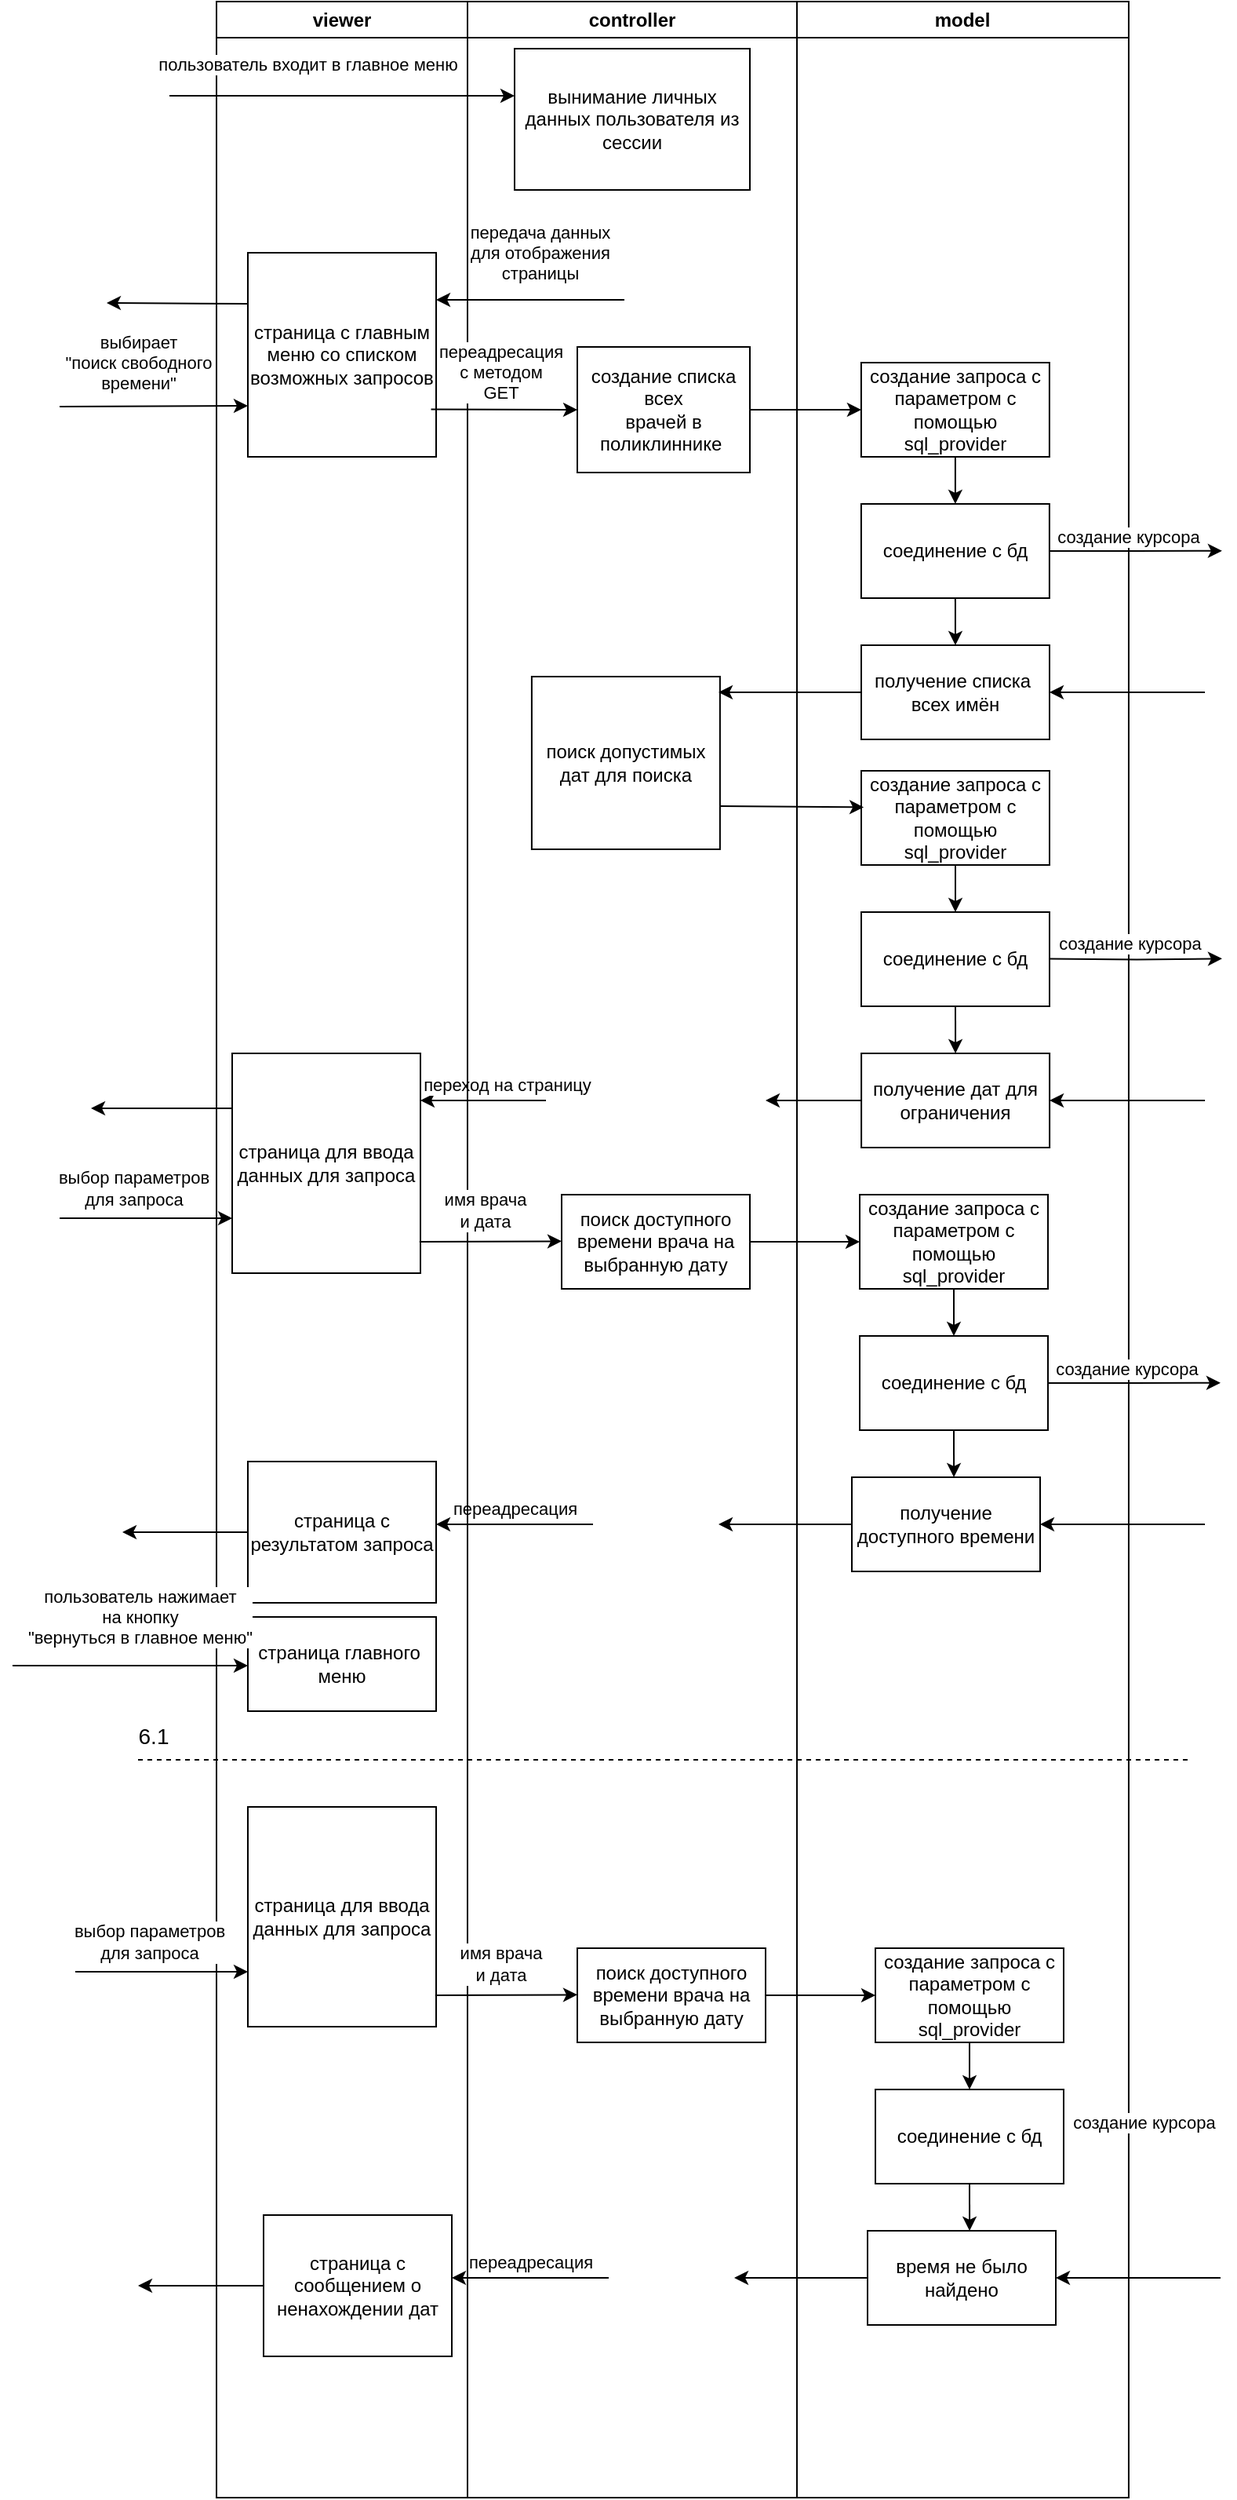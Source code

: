 <mxfile version="24.7.17">
  <diagram name="Страница — 1" id="UTkJiOwMuul65eg08QEO">
    <mxGraphModel dx="1395" dy="703" grid="1" gridSize="10" guides="1" tooltips="1" connect="1" arrows="1" fold="1" page="1" pageScale="1" pageWidth="827" pageHeight="1169" math="0" shadow="0">
      <root>
        <mxCell id="0" />
        <mxCell id="1" parent="0" />
        <mxCell id="BD787PztK2rrlkulpmsB-1" value="viewer" style="swimlane;whiteSpace=wrap;html=1;" vertex="1" parent="1">
          <mxGeometry x="140" y="80" width="160" height="1590" as="geometry" />
        </mxCell>
        <mxCell id="BD787PztK2rrlkulpmsB-2" value="страница с главным меню со списком возможных запросов" style="rounded=0;whiteSpace=wrap;html=1;" vertex="1" parent="BD787PztK2rrlkulpmsB-1">
          <mxGeometry x="20" y="160" width="120" height="130" as="geometry" />
        </mxCell>
        <mxCell id="BD787PztK2rrlkulpmsB-56" value="" style="endArrow=classic;html=1;rounded=0;" edge="1" parent="BD787PztK2rrlkulpmsB-1">
          <mxGeometry width="50" height="50" relative="1" as="geometry">
            <mxPoint x="260" y="190" as="sourcePoint" />
            <mxPoint x="140" y="190" as="targetPoint" />
          </mxGeometry>
        </mxCell>
        <mxCell id="BD787PztK2rrlkulpmsB-57" value="передача данных &lt;br&gt;для отображения &lt;br&gt;страницы" style="edgeLabel;html=1;align=center;verticalAlign=middle;resizable=0;points=[];" vertex="1" connectable="0" parent="BD787PztK2rrlkulpmsB-56">
          <mxGeometry x="-0.206" relative="1" as="geometry">
            <mxPoint x="-7" y="-30" as="offset" />
          </mxGeometry>
        </mxCell>
        <mxCell id="BD787PztK2rrlkulpmsB-58" value="" style="endArrow=classic;html=1;rounded=0;exitX=0;exitY=0.25;exitDx=0;exitDy=0;" edge="1" parent="BD787PztK2rrlkulpmsB-1" source="BD787PztK2rrlkulpmsB-2">
          <mxGeometry width="50" height="50" relative="1" as="geometry">
            <mxPoint x="240" y="190" as="sourcePoint" />
            <mxPoint x="-70" y="192" as="targetPoint" />
          </mxGeometry>
        </mxCell>
        <mxCell id="BD787PztK2rrlkulpmsB-59" value="" style="endArrow=classic;html=1;rounded=0;entryX=0;entryY=0.75;entryDx=0;entryDy=0;" edge="1" parent="BD787PztK2rrlkulpmsB-1" target="BD787PztK2rrlkulpmsB-2">
          <mxGeometry width="50" height="50" relative="1" as="geometry">
            <mxPoint x="-100" y="258" as="sourcePoint" />
            <mxPoint x="290" y="240" as="targetPoint" />
          </mxGeometry>
        </mxCell>
        <mxCell id="BD787PztK2rrlkulpmsB-60" value="выбирает &lt;br&gt;&quot;поиск свободного&lt;br&gt;времени&quot;" style="edgeLabel;html=1;align=center;verticalAlign=middle;resizable=0;points=[];" vertex="1" connectable="0" parent="BD787PztK2rrlkulpmsB-59">
          <mxGeometry x="-0.087" y="-1" relative="1" as="geometry">
            <mxPoint x="-5" y="-29" as="offset" />
          </mxGeometry>
        </mxCell>
        <mxCell id="BD787PztK2rrlkulpmsB-3" value="страница для ввода&lt;br&gt;данных для запроса" style="rounded=0;whiteSpace=wrap;html=1;" vertex="1" parent="BD787PztK2rrlkulpmsB-1">
          <mxGeometry x="10" y="670" width="120" height="140" as="geometry" />
        </mxCell>
        <mxCell id="BD787PztK2rrlkulpmsB-41" value="" style="endArrow=classic;html=1;rounded=0;" edge="1" parent="BD787PztK2rrlkulpmsB-1">
          <mxGeometry width="50" height="50" relative="1" as="geometry">
            <mxPoint x="210" y="700" as="sourcePoint" />
            <mxPoint x="130" y="700" as="targetPoint" />
          </mxGeometry>
        </mxCell>
        <mxCell id="BD787PztK2rrlkulpmsB-42" value="переход на страницу" style="edgeLabel;html=1;align=center;verticalAlign=middle;resizable=0;points=[];" vertex="1" connectable="0" parent="BD787PztK2rrlkulpmsB-41">
          <mxGeometry x="-0.182" y="-2" relative="1" as="geometry">
            <mxPoint x="7" y="-8" as="offset" />
          </mxGeometry>
        </mxCell>
        <mxCell id="BD787PztK2rrlkulpmsB-63" value="" style="endArrow=classic;html=1;rounded=0;exitX=0;exitY=0.25;exitDx=0;exitDy=0;" edge="1" parent="BD787PztK2rrlkulpmsB-1" source="BD787PztK2rrlkulpmsB-3">
          <mxGeometry width="50" height="50" relative="1" as="geometry">
            <mxPoint x="223.95" y="665" as="sourcePoint" />
            <mxPoint x="-80" y="705" as="targetPoint" />
          </mxGeometry>
        </mxCell>
        <mxCell id="BD787PztK2rrlkulpmsB-64" value="" style="endArrow=classic;html=1;rounded=0;entryX=0;entryY=0.75;entryDx=0;entryDy=0;" edge="1" parent="BD787PztK2rrlkulpmsB-1" target="BD787PztK2rrlkulpmsB-3">
          <mxGeometry width="50" height="50" relative="1" as="geometry">
            <mxPoint x="-100" y="775" as="sourcePoint" />
            <mxPoint x="273.95" y="685" as="targetPoint" />
          </mxGeometry>
        </mxCell>
        <mxCell id="BD787PztK2rrlkulpmsB-103" value="выбор параметров &lt;br&gt;для запроса" style="edgeLabel;html=1;align=center;verticalAlign=middle;resizable=0;points=[];" vertex="1" connectable="0" parent="BD787PztK2rrlkulpmsB-64">
          <mxGeometry x="-0.146" relative="1" as="geometry">
            <mxPoint y="-19" as="offset" />
          </mxGeometry>
        </mxCell>
        <mxCell id="BD787PztK2rrlkulpmsB-4" value="страница с результатом запроса" style="rounded=0;whiteSpace=wrap;html=1;" vertex="1" parent="BD787PztK2rrlkulpmsB-1">
          <mxGeometry x="20" y="930" width="120" height="90" as="geometry" />
        </mxCell>
        <mxCell id="BD787PztK2rrlkulpmsB-73" value="" style="endArrow=classic;html=1;rounded=0;" edge="1" parent="BD787PztK2rrlkulpmsB-1">
          <mxGeometry width="50" height="50" relative="1" as="geometry">
            <mxPoint x="240" y="970" as="sourcePoint" />
            <mxPoint x="140" y="970" as="targetPoint" />
          </mxGeometry>
        </mxCell>
        <mxCell id="BD787PztK2rrlkulpmsB-74" value="переадресация" style="edgeLabel;html=1;align=center;verticalAlign=middle;resizable=0;points=[];" vertex="1" connectable="0" parent="BD787PztK2rrlkulpmsB-73">
          <mxGeometry x="0.106" relative="1" as="geometry">
            <mxPoint x="5" y="-10" as="offset" />
          </mxGeometry>
        </mxCell>
        <mxCell id="BD787PztK2rrlkulpmsB-75" value="" style="endArrow=classic;html=1;rounded=0;exitX=0;exitY=0.5;exitDx=0;exitDy=0;" edge="1" parent="BD787PztK2rrlkulpmsB-1" source="BD787PztK2rrlkulpmsB-4">
          <mxGeometry width="50" height="50" relative="1" as="geometry">
            <mxPoint x="290.0" y="950" as="sourcePoint" />
            <mxPoint x="-60" y="975" as="targetPoint" />
          </mxGeometry>
        </mxCell>
        <mxCell id="BD787PztK2rrlkulpmsB-105" value="страница главного&amp;nbsp;&lt;br&gt;меню" style="rounded=0;whiteSpace=wrap;html=1;" vertex="1" parent="BD787PztK2rrlkulpmsB-1">
          <mxGeometry x="20" y="1029" width="120" height="60" as="geometry" />
        </mxCell>
        <mxCell id="BD787PztK2rrlkulpmsB-11" value="model" style="swimlane;whiteSpace=wrap;html=1;" vertex="1" parent="1">
          <mxGeometry x="510" y="80" width="211.48" height="1590" as="geometry" />
        </mxCell>
        <mxCell id="BD787PztK2rrlkulpmsB-85" style="edgeStyle=orthogonalEdgeStyle;rounded=0;orthogonalLoop=1;jettySize=auto;html=1;exitX=0.5;exitY=1;exitDx=0;exitDy=0;entryX=0.5;entryY=0;entryDx=0;entryDy=0;" edge="1" parent="BD787PztK2rrlkulpmsB-11" source="BD787PztK2rrlkulpmsB-80" target="BD787PztK2rrlkulpmsB-83">
          <mxGeometry relative="1" as="geometry" />
        </mxCell>
        <mxCell id="BD787PztK2rrlkulpmsB-80" value="создание запроса с параметром с помощью sql_provider" style="rounded=0;whiteSpace=wrap;html=1;" vertex="1" parent="BD787PztK2rrlkulpmsB-11">
          <mxGeometry x="40.95" y="230" width="120" height="60" as="geometry" />
        </mxCell>
        <mxCell id="BD787PztK2rrlkulpmsB-81" style="edgeStyle=orthogonalEdgeStyle;rounded=0;orthogonalLoop=1;jettySize=auto;html=1;exitX=1;exitY=0.5;exitDx=0;exitDy=0;" edge="1" parent="BD787PztK2rrlkulpmsB-11" source="BD787PztK2rrlkulpmsB-83">
          <mxGeometry relative="1" as="geometry">
            <mxPoint x="270.95" y="349.905" as="targetPoint" />
          </mxGeometry>
        </mxCell>
        <mxCell id="BD787PztK2rrlkulpmsB-82" value="создание курсора" style="edgeLabel;html=1;align=center;verticalAlign=middle;resizable=0;points=[];" vertex="1" connectable="0" parent="BD787PztK2rrlkulpmsB-81">
          <mxGeometry x="0.209" relative="1" as="geometry">
            <mxPoint x="-16" y="-10" as="offset" />
          </mxGeometry>
        </mxCell>
        <mxCell id="BD787PztK2rrlkulpmsB-83" value="соединение с бд" style="rounded=0;whiteSpace=wrap;html=1;" vertex="1" parent="BD787PztK2rrlkulpmsB-11">
          <mxGeometry x="40.95" y="320" width="120" height="60" as="geometry" />
        </mxCell>
        <mxCell id="BD787PztK2rrlkulpmsB-84" value="" style="endArrow=classic;html=1;rounded=0;exitX=0.5;exitY=1;exitDx=0;exitDy=0;entryX=0.542;entryY=0;entryDx=0;entryDy=0;entryPerimeter=0;" edge="1" parent="BD787PztK2rrlkulpmsB-11" source="BD787PztK2rrlkulpmsB-83">
          <mxGeometry width="50" height="50" relative="1" as="geometry">
            <mxPoint x="-79.05" y="360" as="sourcePoint" />
            <mxPoint x="101" y="410" as="targetPoint" />
          </mxGeometry>
        </mxCell>
        <mxCell id="BD787PztK2rrlkulpmsB-87" value="получение списка&amp;nbsp;&lt;br&gt;всех имён" style="rounded=0;whiteSpace=wrap;html=1;" vertex="1" parent="BD787PztK2rrlkulpmsB-11">
          <mxGeometry x="41" y="410" width="120" height="60" as="geometry" />
        </mxCell>
        <mxCell id="BD787PztK2rrlkulpmsB-91" style="edgeStyle=orthogonalEdgeStyle;rounded=0;orthogonalLoop=1;jettySize=auto;html=1;exitX=0.5;exitY=1;exitDx=0;exitDy=0;entryX=0.5;entryY=0;entryDx=0;entryDy=0;" edge="1" parent="BD787PztK2rrlkulpmsB-11" source="BD787PztK2rrlkulpmsB-92" target="BD787PztK2rrlkulpmsB-94">
          <mxGeometry relative="1" as="geometry" />
        </mxCell>
        <mxCell id="BD787PztK2rrlkulpmsB-92" value="создание запроса с параметром с помощью sql_provider" style="rounded=0;whiteSpace=wrap;html=1;" vertex="1" parent="BD787PztK2rrlkulpmsB-11">
          <mxGeometry x="41" y="490" width="120" height="60" as="geometry" />
        </mxCell>
        <mxCell id="BD787PztK2rrlkulpmsB-94" value="соединение с бд" style="rounded=0;whiteSpace=wrap;html=1;" vertex="1" parent="BD787PztK2rrlkulpmsB-11">
          <mxGeometry x="41" y="580" width="120" height="60" as="geometry" />
        </mxCell>
        <mxCell id="BD787PztK2rrlkulpmsB-95" value="" style="endArrow=classic;html=1;rounded=0;exitX=0.5;exitY=1;exitDx=0;exitDy=0;entryX=0.542;entryY=0;entryDx=0;entryDy=0;entryPerimeter=0;" edge="1" parent="BD787PztK2rrlkulpmsB-11" source="BD787PztK2rrlkulpmsB-94">
          <mxGeometry width="50" height="50" relative="1" as="geometry">
            <mxPoint x="-79" y="620" as="sourcePoint" />
            <mxPoint x="101.05" y="670" as="targetPoint" />
          </mxGeometry>
        </mxCell>
        <mxCell id="BD787PztK2rrlkulpmsB-96" value="получение дат для ограничения" style="rounded=0;whiteSpace=wrap;html=1;" vertex="1" parent="BD787PztK2rrlkulpmsB-11">
          <mxGeometry x="41.05" y="670" width="120" height="60" as="geometry" />
        </mxCell>
        <mxCell id="BD787PztK2rrlkulpmsB-97" value="" style="endArrow=classic;html=1;rounded=0;entryX=1;entryY=0.5;entryDx=0;entryDy=0;" edge="1" parent="BD787PztK2rrlkulpmsB-11" target="BD787PztK2rrlkulpmsB-96">
          <mxGeometry width="50" height="50" relative="1" as="geometry">
            <mxPoint x="260.05" y="700" as="sourcePoint" />
            <mxPoint x="-49.95" y="670" as="targetPoint" />
          </mxGeometry>
        </mxCell>
        <mxCell id="BD787PztK2rrlkulpmsB-98" style="edgeStyle=orthogonalEdgeStyle;rounded=0;orthogonalLoop=1;jettySize=auto;html=1;exitX=1;exitY=0.5;exitDx=0;exitDy=0;" edge="1" parent="BD787PztK2rrlkulpmsB-11">
          <mxGeometry relative="1" as="geometry">
            <mxPoint x="271" y="609.655" as="targetPoint" />
            <mxPoint x="161.05" y="609.75" as="sourcePoint" />
          </mxGeometry>
        </mxCell>
        <mxCell id="BD787PztK2rrlkulpmsB-99" value="создание курсора" style="edgeLabel;html=1;align=center;verticalAlign=middle;resizable=0;points=[];" vertex="1" connectable="0" parent="BD787PztK2rrlkulpmsB-98">
          <mxGeometry x="0.209" relative="1" as="geometry">
            <mxPoint x="-16" y="-10" as="offset" />
          </mxGeometry>
        </mxCell>
        <mxCell id="BD787PztK2rrlkulpmsB-127" value="" style="endArrow=classic;html=1;rounded=0;exitX=1;exitY=0.5;exitDx=0;exitDy=0;" edge="1" parent="BD787PztK2rrlkulpmsB-11">
          <mxGeometry width="50" height="50" relative="1" as="geometry">
            <mxPoint x="-20" y="1270" as="sourcePoint" />
            <mxPoint x="50" y="1270" as="targetPoint" />
          </mxGeometry>
        </mxCell>
        <mxCell id="BD787PztK2rrlkulpmsB-38" value="controller" style="swimlane;whiteSpace=wrap;html=1;" vertex="1" parent="1">
          <mxGeometry x="300" y="80" width="210" height="1590" as="geometry" />
        </mxCell>
        <mxCell id="BD787PztK2rrlkulpmsB-39" value="вынимание личных данных пользователя из сессии" style="rounded=0;whiteSpace=wrap;html=1;" vertex="1" parent="BD787PztK2rrlkulpmsB-38">
          <mxGeometry x="30" y="30" width="150" height="90" as="geometry" />
        </mxCell>
        <mxCell id="BD787PztK2rrlkulpmsB-78" value="создание списка всех&lt;br&gt;врачей в поликлиннике&amp;nbsp;" style="rounded=0;whiteSpace=wrap;html=1;" vertex="1" parent="BD787PztK2rrlkulpmsB-38">
          <mxGeometry x="70" y="220" width="110" height="80" as="geometry" />
        </mxCell>
        <mxCell id="BD787PztK2rrlkulpmsB-89" value="поиск допустимых дат для поиска" style="rounded=0;whiteSpace=wrap;html=1;" vertex="1" parent="BD787PztK2rrlkulpmsB-38">
          <mxGeometry x="40.95" y="430" width="120" height="110" as="geometry" />
        </mxCell>
        <mxCell id="BD787PztK2rrlkulpmsB-18" value="" style="endArrow=classic;html=1;rounded=0;exitX=1;exitY=0.5;exitDx=0;exitDy=0;" edge="1" parent="BD787PztK2rrlkulpmsB-38" source="BD787PztK2rrlkulpmsB-44">
          <mxGeometry width="50" height="50" relative="1" as="geometry">
            <mxPoint x="220.0" y="790" as="sourcePoint" />
            <mxPoint x="250.0" y="790" as="targetPoint" />
          </mxGeometry>
        </mxCell>
        <mxCell id="BD787PztK2rrlkulpmsB-19" value="создание запроса с параметром с помощью sql_provider" style="rounded=0;whiteSpace=wrap;html=1;" vertex="1" parent="BD787PztK2rrlkulpmsB-38">
          <mxGeometry x="250.0" y="760" width="120" height="60" as="geometry" />
        </mxCell>
        <mxCell id="BD787PztK2rrlkulpmsB-20" style="edgeStyle=orthogonalEdgeStyle;rounded=0;orthogonalLoop=1;jettySize=auto;html=1;exitX=1;exitY=0.5;exitDx=0;exitDy=0;" edge="1" parent="BD787PztK2rrlkulpmsB-38" source="BD787PztK2rrlkulpmsB-22">
          <mxGeometry relative="1" as="geometry">
            <mxPoint x="480" y="879.905" as="targetPoint" />
          </mxGeometry>
        </mxCell>
        <mxCell id="BD787PztK2rrlkulpmsB-21" value="создание курсора" style="edgeLabel;html=1;align=center;verticalAlign=middle;resizable=0;points=[];" vertex="1" connectable="0" parent="BD787PztK2rrlkulpmsB-20">
          <mxGeometry x="0.209" relative="1" as="geometry">
            <mxPoint x="-16" y="-10" as="offset" />
          </mxGeometry>
        </mxCell>
        <mxCell id="BD787PztK2rrlkulpmsB-22" value="соединение с бд" style="rounded=0;whiteSpace=wrap;html=1;" vertex="1" parent="BD787PztK2rrlkulpmsB-38">
          <mxGeometry x="250.0" y="850" width="120" height="60" as="geometry" />
        </mxCell>
        <mxCell id="BD787PztK2rrlkulpmsB-23" value="получение доступного времени" style="rounded=0;whiteSpace=wrap;html=1;" vertex="1" parent="BD787PztK2rrlkulpmsB-38">
          <mxGeometry x="245.0" y="940" width="120" height="60" as="geometry" />
        </mxCell>
        <mxCell id="BD787PztK2rrlkulpmsB-24" value="" style="endArrow=classic;html=1;rounded=0;entryX=1;entryY=0.5;entryDx=0;entryDy=0;" edge="1" parent="BD787PztK2rrlkulpmsB-38" target="BD787PztK2rrlkulpmsB-23">
          <mxGeometry width="50" height="50" relative="1" as="geometry">
            <mxPoint x="470" y="970" as="sourcePoint" />
            <mxPoint x="470" y="1050" as="targetPoint" />
          </mxGeometry>
        </mxCell>
        <mxCell id="BD787PztK2rrlkulpmsB-25" value="" style="endArrow=classic;html=1;rounded=0;exitX=0;exitY=0.5;exitDx=0;exitDy=0;" edge="1" parent="BD787PztK2rrlkulpmsB-38" source="BD787PztK2rrlkulpmsB-23">
          <mxGeometry width="50" height="50" relative="1" as="geometry">
            <mxPoint x="70" y="970" as="sourcePoint" />
            <mxPoint x="160.0" y="970" as="targetPoint" />
          </mxGeometry>
        </mxCell>
        <mxCell id="BD787PztK2rrlkulpmsB-26" value="" style="endArrow=classic;html=1;rounded=0;exitX=0.5;exitY=1;exitDx=0;exitDy=0;entryX=0.5;entryY=0;entryDx=0;entryDy=0;" edge="1" parent="BD787PztK2rrlkulpmsB-38" source="BD787PztK2rrlkulpmsB-19" target="BD787PztK2rrlkulpmsB-22">
          <mxGeometry width="50" height="50" relative="1" as="geometry">
            <mxPoint x="130.0" y="890" as="sourcePoint" />
            <mxPoint x="180.0" y="840" as="targetPoint" />
          </mxGeometry>
        </mxCell>
        <mxCell id="BD787PztK2rrlkulpmsB-27" value="" style="endArrow=classic;html=1;rounded=0;exitX=0.5;exitY=1;exitDx=0;exitDy=0;entryX=0.542;entryY=0;entryDx=0;entryDy=0;entryPerimeter=0;" edge="1" parent="BD787PztK2rrlkulpmsB-38" source="BD787PztK2rrlkulpmsB-22" target="BD787PztK2rrlkulpmsB-23">
          <mxGeometry width="50" height="50" relative="1" as="geometry">
            <mxPoint x="130.0" y="890" as="sourcePoint" />
            <mxPoint x="180.0" y="840" as="targetPoint" />
          </mxGeometry>
        </mxCell>
        <mxCell id="BD787PztK2rrlkulpmsB-44" value="поиск доступного времени врача на выбранную дату" style="rounded=0;whiteSpace=wrap;html=1;" vertex="1" parent="BD787PztK2rrlkulpmsB-38">
          <mxGeometry x="60" y="760" width="120" height="60" as="geometry" />
        </mxCell>
        <mxCell id="BD787PztK2rrlkulpmsB-62" value="" style="endArrow=classic;html=1;rounded=0;entryX=0;entryY=0.5;entryDx=0;entryDy=0;exitX=0.995;exitY=0.86;exitDx=0;exitDy=0;exitPerimeter=0;" edge="1" parent="BD787PztK2rrlkulpmsB-38">
          <mxGeometry width="50" height="50" relative="1" as="geometry">
            <mxPoint x="-30.6" y="790.06" as="sourcePoint" />
            <mxPoint x="60.0" y="789.66" as="targetPoint" />
          </mxGeometry>
        </mxCell>
        <mxCell id="BD787PztK2rrlkulpmsB-102" value="имя врача &lt;br&gt;и дата" style="edgeLabel;html=1;align=center;verticalAlign=middle;resizable=0;points=[];" vertex="1" connectable="0" parent="BD787PztK2rrlkulpmsB-62">
          <mxGeometry x="0.325" relative="1" as="geometry">
            <mxPoint x="-19" y="-20" as="offset" />
          </mxGeometry>
        </mxCell>
        <mxCell id="BD787PztK2rrlkulpmsB-49" value="" style="endArrow=classic;html=1;rounded=0;" edge="1" parent="1">
          <mxGeometry width="50" height="50" relative="1" as="geometry">
            <mxPoint x="110" y="140" as="sourcePoint" />
            <mxPoint x="330" y="140" as="targetPoint" />
          </mxGeometry>
        </mxCell>
        <mxCell id="BD787PztK2rrlkulpmsB-50" value="пользователь входит в главное меню" style="edgeLabel;html=1;align=center;verticalAlign=middle;resizable=0;points=[];" vertex="1" connectable="0" parent="BD787PztK2rrlkulpmsB-49">
          <mxGeometry x="-0.198" y="-2" relative="1" as="geometry">
            <mxPoint y="-22" as="offset" />
          </mxGeometry>
        </mxCell>
        <mxCell id="BD787PztK2rrlkulpmsB-61" value="" style="endArrow=classic;html=1;rounded=0;exitX=0.973;exitY=0.767;exitDx=0;exitDy=0;entryX=0;entryY=0.5;entryDx=0;entryDy=0;exitPerimeter=0;" edge="1" parent="1" source="BD787PztK2rrlkulpmsB-2" target="BD787PztK2rrlkulpmsB-78">
          <mxGeometry width="50" height="50" relative="1" as="geometry">
            <mxPoint x="270.95" y="344.71" as="sourcePoint" />
            <mxPoint x="351.31" y="345.183" as="targetPoint" />
          </mxGeometry>
        </mxCell>
        <mxCell id="BD787PztK2rrlkulpmsB-79" value="переадресация &lt;br&gt;с методом &lt;br&gt;GET" style="edgeLabel;html=1;align=center;verticalAlign=middle;resizable=0;points=[];" vertex="1" connectable="0" parent="BD787PztK2rrlkulpmsB-61">
          <mxGeometry x="0.1" relative="1" as="geometry">
            <mxPoint x="-8" y="-24" as="offset" />
          </mxGeometry>
        </mxCell>
        <mxCell id="BD787PztK2rrlkulpmsB-86" value="" style="endArrow=classic;html=1;rounded=0;exitX=1;exitY=0.5;exitDx=0;exitDy=0;entryX=0;entryY=0.5;entryDx=0;entryDy=0;" edge="1" parent="1" source="BD787PztK2rrlkulpmsB-78" target="BD787PztK2rrlkulpmsB-80">
          <mxGeometry width="50" height="50" relative="1" as="geometry">
            <mxPoint x="440" y="450" as="sourcePoint" />
            <mxPoint x="490" y="400" as="targetPoint" />
          </mxGeometry>
        </mxCell>
        <mxCell id="BD787PztK2rrlkulpmsB-88" value="" style="endArrow=classic;html=1;rounded=0;exitX=0;exitY=0.5;exitDx=0;exitDy=0;" edge="1" parent="1" source="BD787PztK2rrlkulpmsB-87">
          <mxGeometry width="50" height="50" relative="1" as="geometry">
            <mxPoint x="450" y="470" as="sourcePoint" />
            <mxPoint x="460" y="520" as="targetPoint" />
          </mxGeometry>
        </mxCell>
        <mxCell id="BD787PztK2rrlkulpmsB-90" value="" style="endArrow=classic;html=1;rounded=0;entryX=1;entryY=0.5;entryDx=0;entryDy=0;" edge="1" parent="1" target="BD787PztK2rrlkulpmsB-87">
          <mxGeometry width="50" height="50" relative="1" as="geometry">
            <mxPoint x="770" y="520" as="sourcePoint" />
            <mxPoint x="460" y="490" as="targetPoint" />
          </mxGeometry>
        </mxCell>
        <mxCell id="BD787PztK2rrlkulpmsB-100" value="" style="endArrow=classic;html=1;rounded=0;exitX=1;exitY=0.75;exitDx=0;exitDy=0;entryX=0.013;entryY=0.387;entryDx=0;entryDy=0;entryPerimeter=0;" edge="1" parent="1" source="BD787PztK2rrlkulpmsB-89" target="BD787PztK2rrlkulpmsB-92">
          <mxGeometry width="50" height="50" relative="1" as="geometry">
            <mxPoint x="410" y="680" as="sourcePoint" />
            <mxPoint x="460" y="630" as="targetPoint" />
          </mxGeometry>
        </mxCell>
        <mxCell id="BD787PztK2rrlkulpmsB-101" value="" style="endArrow=classic;html=1;rounded=0;exitX=0;exitY=0.5;exitDx=0;exitDy=0;" edge="1" parent="1" source="BD787PztK2rrlkulpmsB-96">
          <mxGeometry width="50" height="50" relative="1" as="geometry">
            <mxPoint x="450" y="840" as="sourcePoint" />
            <mxPoint x="490" y="780" as="targetPoint" />
          </mxGeometry>
        </mxCell>
        <mxCell id="BD787PztK2rrlkulpmsB-104" value="" style="endArrow=classic;html=1;rounded=0;" edge="1" parent="1">
          <mxGeometry width="50" height="50" relative="1" as="geometry">
            <mxPoint x="10" y="1140" as="sourcePoint" />
            <mxPoint x="160" y="1140" as="targetPoint" />
          </mxGeometry>
        </mxCell>
        <mxCell id="BD787PztK2rrlkulpmsB-106" value="пользователь нажимает &lt;br&gt;на кнопку &lt;br&gt;&quot;вернуться в главное меню&quot;" style="edgeLabel;html=1;align=center;verticalAlign=middle;resizable=0;points=[];" vertex="1" connectable="0" parent="BD787PztK2rrlkulpmsB-104">
          <mxGeometry x="-0.582" y="3" relative="1" as="geometry">
            <mxPoint x="49" y="-28" as="offset" />
          </mxGeometry>
        </mxCell>
        <mxCell id="BD787PztK2rrlkulpmsB-107" value="" style="endArrow=none;dashed=1;html=1;rounded=0;" edge="1" parent="1">
          <mxGeometry width="50" height="50" relative="1" as="geometry">
            <mxPoint x="90" y="1200" as="sourcePoint" />
            <mxPoint x="760" y="1200" as="targetPoint" />
          </mxGeometry>
        </mxCell>
        <mxCell id="BD787PztK2rrlkulpmsB-108" value="&lt;font style=&quot;font-size: 14px;&quot;&gt;6.1&lt;/font&gt;" style="text;html=1;align=center;verticalAlign=middle;whiteSpace=wrap;rounded=0;" vertex="1" parent="1">
          <mxGeometry x="70" y="1170" width="60" height="30" as="geometry" />
        </mxCell>
        <mxCell id="BD787PztK2rrlkulpmsB-109" value="страница для ввода&lt;br&gt;данных для запроса" style="rounded=0;whiteSpace=wrap;html=1;" vertex="1" parent="1">
          <mxGeometry x="160" y="1230" width="120" height="140" as="geometry" />
        </mxCell>
        <mxCell id="BD787PztK2rrlkulpmsB-110" value="" style="endArrow=classic;html=1;rounded=0;entryX=0;entryY=0.75;entryDx=0;entryDy=0;" edge="1" parent="1" target="BD787PztK2rrlkulpmsB-109">
          <mxGeometry width="50" height="50" relative="1" as="geometry">
            <mxPoint x="50" y="1335" as="sourcePoint" />
            <mxPoint x="423.95" y="1245" as="targetPoint" />
          </mxGeometry>
        </mxCell>
        <mxCell id="BD787PztK2rrlkulpmsB-111" value="выбор параметров &lt;br&gt;для запроса" style="edgeLabel;html=1;align=center;verticalAlign=middle;resizable=0;points=[];" vertex="1" connectable="0" parent="BD787PztK2rrlkulpmsB-110">
          <mxGeometry x="-0.146" relative="1" as="geometry">
            <mxPoint y="-19" as="offset" />
          </mxGeometry>
        </mxCell>
        <mxCell id="BD787PztK2rrlkulpmsB-112" value="страница с сообщением о ненахождении дат" style="rounded=0;whiteSpace=wrap;html=1;" vertex="1" parent="1">
          <mxGeometry x="170" y="1490" width="120" height="90" as="geometry" />
        </mxCell>
        <mxCell id="BD787PztK2rrlkulpmsB-113" value="" style="endArrow=classic;html=1;rounded=0;" edge="1" parent="1">
          <mxGeometry width="50" height="50" relative="1" as="geometry">
            <mxPoint x="390" y="1530" as="sourcePoint" />
            <mxPoint x="290" y="1530" as="targetPoint" />
          </mxGeometry>
        </mxCell>
        <mxCell id="BD787PztK2rrlkulpmsB-114" value="переадресация" style="edgeLabel;html=1;align=center;verticalAlign=middle;resizable=0;points=[];" vertex="1" connectable="0" parent="BD787PztK2rrlkulpmsB-113">
          <mxGeometry x="0.106" relative="1" as="geometry">
            <mxPoint x="5" y="-10" as="offset" />
          </mxGeometry>
        </mxCell>
        <mxCell id="BD787PztK2rrlkulpmsB-115" value="" style="endArrow=classic;html=1;rounded=0;exitX=0;exitY=0.5;exitDx=0;exitDy=0;" edge="1" parent="1" source="BD787PztK2rrlkulpmsB-112">
          <mxGeometry width="50" height="50" relative="1" as="geometry">
            <mxPoint x="440.0" y="1510" as="sourcePoint" />
            <mxPoint x="90" y="1535" as="targetPoint" />
          </mxGeometry>
        </mxCell>
        <mxCell id="BD787PztK2rrlkulpmsB-116" value="создание запроса с параметром с помощью sql_provider" style="rounded=0;whiteSpace=wrap;html=1;" vertex="1" parent="1">
          <mxGeometry x="560" y="1320" width="120" height="60" as="geometry" />
        </mxCell>
        <mxCell id="BD787PztK2rrlkulpmsB-117" value="создание курсора" style="edgeLabel;html=1;align=center;verticalAlign=middle;resizable=0;points=[];" vertex="1" connectable="0" parent="1">
          <mxGeometry x="730.6" y="1430.296" as="geometry" />
        </mxCell>
        <mxCell id="BD787PztK2rrlkulpmsB-118" value="соединение с бд" style="rounded=0;whiteSpace=wrap;html=1;" vertex="1" parent="1">
          <mxGeometry x="560" y="1410" width="120" height="60" as="geometry" />
        </mxCell>
        <mxCell id="BD787PztK2rrlkulpmsB-119" value="время не было найдено" style="rounded=0;whiteSpace=wrap;html=1;" vertex="1" parent="1">
          <mxGeometry x="555" y="1500" width="120" height="60" as="geometry" />
        </mxCell>
        <mxCell id="BD787PztK2rrlkulpmsB-120" value="" style="endArrow=classic;html=1;rounded=0;entryX=1;entryY=0.5;entryDx=0;entryDy=0;" edge="1" parent="1" target="BD787PztK2rrlkulpmsB-119">
          <mxGeometry width="50" height="50" relative="1" as="geometry">
            <mxPoint x="780" y="1530" as="sourcePoint" />
            <mxPoint x="780" y="1610" as="targetPoint" />
          </mxGeometry>
        </mxCell>
        <mxCell id="BD787PztK2rrlkulpmsB-121" value="" style="endArrow=classic;html=1;rounded=0;exitX=0;exitY=0.5;exitDx=0;exitDy=0;" edge="1" parent="1" source="BD787PztK2rrlkulpmsB-119">
          <mxGeometry width="50" height="50" relative="1" as="geometry">
            <mxPoint x="380" y="1530" as="sourcePoint" />
            <mxPoint x="470.0" y="1530" as="targetPoint" />
          </mxGeometry>
        </mxCell>
        <mxCell id="BD787PztK2rrlkulpmsB-122" value="" style="endArrow=classic;html=1;rounded=0;exitX=0.5;exitY=1;exitDx=0;exitDy=0;entryX=0.5;entryY=0;entryDx=0;entryDy=0;" edge="1" parent="1" source="BD787PztK2rrlkulpmsB-116" target="BD787PztK2rrlkulpmsB-118">
          <mxGeometry width="50" height="50" relative="1" as="geometry">
            <mxPoint x="440.0" y="1450" as="sourcePoint" />
            <mxPoint x="490.0" y="1400" as="targetPoint" />
          </mxGeometry>
        </mxCell>
        <mxCell id="BD787PztK2rrlkulpmsB-123" value="" style="endArrow=classic;html=1;rounded=0;exitX=0.5;exitY=1;exitDx=0;exitDy=0;entryX=0.542;entryY=0;entryDx=0;entryDy=0;entryPerimeter=0;" edge="1" parent="1" source="BD787PztK2rrlkulpmsB-118" target="BD787PztK2rrlkulpmsB-119">
          <mxGeometry width="50" height="50" relative="1" as="geometry">
            <mxPoint x="440.0" y="1450" as="sourcePoint" />
            <mxPoint x="490.0" y="1400" as="targetPoint" />
          </mxGeometry>
        </mxCell>
        <mxCell id="BD787PztK2rrlkulpmsB-124" value="поиск доступного времени врача на выбранную дату" style="rounded=0;whiteSpace=wrap;html=1;" vertex="1" parent="1">
          <mxGeometry x="370" y="1320" width="120" height="60" as="geometry" />
        </mxCell>
        <mxCell id="BD787PztK2rrlkulpmsB-125" value="" style="endArrow=classic;html=1;rounded=0;entryX=0;entryY=0.5;entryDx=0;entryDy=0;exitX=0.995;exitY=0.86;exitDx=0;exitDy=0;exitPerimeter=0;" edge="1" parent="1">
          <mxGeometry width="50" height="50" relative="1" as="geometry">
            <mxPoint x="279.4" y="1350.06" as="sourcePoint" />
            <mxPoint x="370.0" y="1349.66" as="targetPoint" />
          </mxGeometry>
        </mxCell>
        <mxCell id="BD787PztK2rrlkulpmsB-126" value="имя врача &lt;br&gt;и дата" style="edgeLabel;html=1;align=center;verticalAlign=middle;resizable=0;points=[];" vertex="1" connectable="0" parent="BD787PztK2rrlkulpmsB-125">
          <mxGeometry x="0.325" relative="1" as="geometry">
            <mxPoint x="-19" y="-20" as="offset" />
          </mxGeometry>
        </mxCell>
      </root>
    </mxGraphModel>
  </diagram>
</mxfile>
